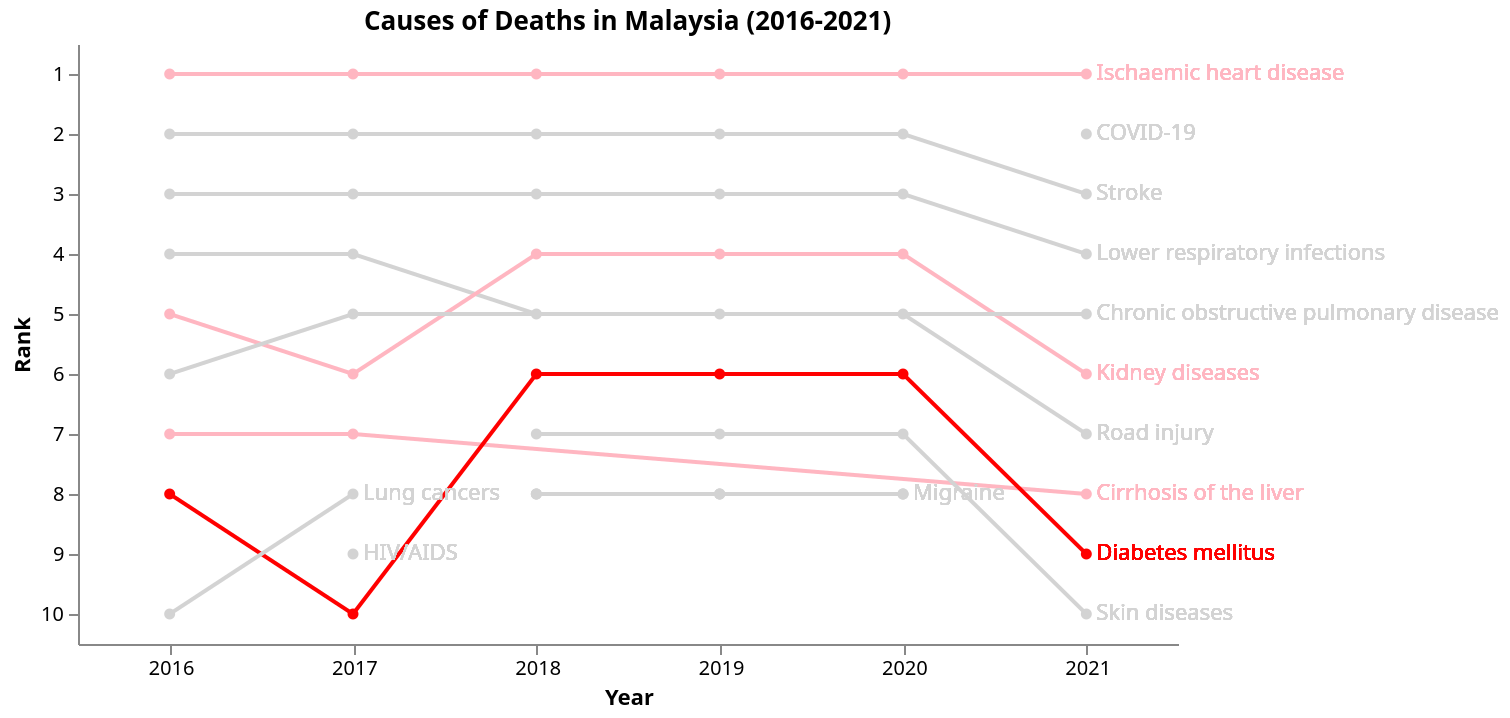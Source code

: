 {
  "$schema": "https://vega.github.io/schema/vega/v5.json",
  "background": "white",
  "padding": 5,
  "width": 550,
  "height": 300,
  "title": {"text": "Causes of Deaths in Malaysia (2016-2021)", "frame": "group"},
  "style": "None",
  "data": [
    {
      "name": "data",
      "values": [
        {"year": 2016, "cause": "Ischaemic heart disease", "rate": 106.97},
        {"year": 2016, "cause": "Stroke", "rate": 66.81},
        {"year": 2016, "cause": "Lower respiratory infections", "rate": 59.92},
        {"year": 2016, "cause": "Road injury", "rate": 23.1},
        {"year": 2016, "cause": "Kidney diseases", "rate": 21},
        {"year": 2016, "cause": "Chronic obstructive pulmonary disease", "rate": 17.35},
        {"year": 2016, "cause": "Cirrhosis of the liver", "rate": 14.29},
        {"year": 2016, "cause": "Diabetes mellitus", "rate": 14.05},
        {"year": 2016, "cause": "Alzheimer disease and other dementias", "rate": 12.72},
        {"year": 2016, "cause": "Lung cancers", "rate": 11.9},
        {"year": 2017, "cause": "Ischaemic heart disease", "rate": 123.76},
        {"year": 2017, "cause": "Stroke", "rate": 61.72},
        {"year": 2017, "cause": "Lower respiratory infections", "rate": 60.16},
        {"year": 2017, "cause": "Road injury", "rate": 33.95},
        {"year": 2017, "cause": "Chronic obstructive pulmonary disease", "rate": 22.22},
        {"year": 2017, "cause": "Kidney diseases", "rate": 19.65},
        {"year": 2017, "cause": "Cirrhosis of the liver", "rate": 19.3},
        {"year": 2017, "cause": "Lung cancers", "rate": 17.98},
        {"year": 2017, "cause": "HIV/AIDS", "rate": 13.12},
        {"year": 2017, "cause": "Diabetes mellitus", "rate": 12.18},
        {"year": 2018, "cause": "Ischaemic heart disease", "rate": 111.61},
        {"year": 2018, "cause": "Stroke", "rate": 69.1},
        {"year": 2018, "cause": "Lower respiratory infections", "rate": 60.81},
        {"year": 2018, "cause": "Road injury", "rate": 19.65},
        {"year": 2018, "cause": "Diabetes mellitus", "rate": 15.09},
        {"year": 2018, "cause": "Back and neck pain", "rate": 0},
        {"year": 2018, "cause": "Kidney diseases", "rate": 22.22},
        {"year": 2018, "cause": "Skin diseases", "rate": 6.12},
        {"year": 2018, "cause": "Depressive disorders", "rate": 0},
        {"year": 2018, "cause": "Migraine", "rate": 0},
        {"year": 2019, "cause": "Ischaemic heart disease", "rate": 112.34},
        {"year": 2019, "cause": "Stroke", "rate": 69.54},
        {"year": 2019, "cause": "Lower respiratory infections", "rate": 60.83},
        {"year": 2019, "cause": "Road injury", "rate": 19.05},
        {"year": 2019, "cause": "Diabetes mellitus", "rate": 15.49},
        {"year": 2019, "cause": "Back and neck pain", "rate": 0},
        {"year": 2019, "cause": "Kidney diseases", "rate": 22.78},
        {"year": 2019, "cause": "Skin diseases", "rate": 6.2},
        {"year": 2019, "cause": "Depressive disorders", "rate": 0},
        {"year": 2019, "cause": "Migraine", "rate": 0},
        {"year": 2020, "cause": "Ischaemic heart disease", "rate": 96.92},
        {"year": 2020, "cause": "Stroke", "rate": 59.75},
        {"year": 2020, "cause": "Lower respiratory infections", "rate": 48.91},
        {"year": 2020, "cause": "Road injury", "rate": 14.07},
        {"year": 2020, "cause": "Diabetes mellitus", "rate": 13.52},
        {"year": 2020, "cause": "Back and neck pain", "rate": 0},
        {"year": 2020, "cause": "Kidney diseases", "rate": 19.66},
        {"year": 2020, "cause": "Skin diseases", "rate": 5.34},
        {"year": 2020, "cause": "Depressive disorders", "rate": 0},
        {"year": 2020, "cause": "Migraine", "rate": 0},
        {"year": 2021, "cause": "Ischaemic heart disease", "rate": 137.62},
        {"year": 2021, "cause": "COVID-19", "rate": 98.66},
        {"year": 2021, "cause": "Stroke", "rate": 69.08},
        {"year": 2021, "cause": "Lower respiratory infections", "rate": 57.22},
        {"year": 2021, "cause": "Road injury", "rate": 21.93},
        {"year": 2021, "cause": "Diabetes mellitus", "rate": 14.49},
        {"year": 2021, "cause": "Kidney diseases", "rate": 22.7},
        {"year": 2021, "cause": "Cirrhosis of the liver", "rate": 21.84},
        {"year": 2021, "cause": "Skin diseases", "rate": 5.04},
        {"year": 2021, "cause": "Chronic obstructive pulmonary disease", "rate": 25.64}
      ]
    },
    {
      "name": "data_0",
      "source": "data",
      "transform": [
        {
          "type": "window",
          "params": [null],
          "as": ["rank"],
          "ops": ["rank"],
          "fields": [""],
          "sort": {"field": ["rate"], "order": ["descending"]},
          "groupby": ["year"]
        }
      ]
    },
    {
      "name": "last_year_data",
      "source": "data_0",
      "transform": [
        {
          "type": "filter",
          "expr": "datum.year == 2021 || (datum.year == 2017 && (datum.cause == 'HIV/AIDS' || datum.cause == 'Lung cancers')) || (datum.year == 2020 && datum.cause == 'Migraine')"
        }
      ]
    }
  ],
  "marks": [
    {
      "name": "layer_0_pathgroup",
      "type": "group",
      "from": {
        "facet": {
          "name": "faceted_path_layer_0_main",
          "data": "data_0",
          "groupby": ["cause"]
        }
      },
      "encode": {
        "update": {
          "width": {"field": {"group": "width"}},
          "height": {"field": {"group": "height"}}
        }
      },
      "marks": [
        {
          "name": "layer_0_marks",
          "type": "line",
          "style": ["line"],
          "sort": {"field": "datum[\"year\"]"},
          "from": {"data": "faceted_path_layer_0_main"},
          "encode": {
            "update": {
              "stroke": {
                "scale": "color",
                "field": "cause",
                "value": {
                  "signal": "datum.cause === 'Ischaemic heart disease' || datum.cause === 'Kidney diseases' || datum.cause === 'Cirrhosis of the liver' ? '#FFB6C1' : (datum.cause === 'Diabetes mellitus' ? '#FF0000' : '#D3D3D3')"
                }
              },
              "description": {
                "signal": "\"year: \" + datum[\"year\"] + \"; rank: \" + datum[\"rank\"] + \"; cause: \" + datum[\"cause\"]"
              },
              "x": {"scale": "x", "field": "year"},
              "y": {"scale": "y", "field": "rank"}
            }
          }
        },
        {
          "name": "layer_0_text",
          "type": "text",
          "from": {"data": "last_year_data"},
          "encode": {
            "update": {
              "text": {"field": "cause"},
              "x": {"scale": "x", "field": "year", "offset": 5},
              "y": {"scale": "y", "field": "rank"},
              "align": {"value": "left"},
              "baseline": {"value": "middle"},
              "fill": {
                "scale": "color",
                "field": "cause",
                "value": {
                  "signal": "datum.cause === 'Ischaemic heart disease' || datum.cause === 'Kidney diseases' || datum.cause === 'Cirrhosis of the liver' ? '#FFB6C1' : (datum.cause === 'Diabetes mellitus' ? '#FF0000' : '#D3D3D3')"
                }
              }
            }
          }
        }
      ]
    },
    {
      "name": "layer_1_marks",
      "type": "symbol",
      "style": ["point"],
      "from": {"data": "data_0"},
      "encode": {
        "update": {
          "opacity": {"value": 1},
          "fill": {
            "scale": "color",
            "field": "cause",
            "value": {
              "signal": "datum.cause === 'Ischaemic heart disease' || datum.cause === 'Kidney diseases' || datum.cause === 'Cirrhosis of the liver' ? '#FFB6C1' : (datum.cause === 'Diabetes mellitus' ? '#FF0000' : '#D3D3D3')"
            }
          },
          "ariaRoleDescription": {"value": "point"},
          "description": {
            "signal": "\"year: \" + datum[\"year\"] + \"; rank: \" + datum[\"rank\"] + \"; cause: \" + datum[\"cause\"]"
          },
          "x": {"scale": "x", "field": "year"},
          "y": {"scale": "y", "field": "rank"}
        }
      }
    }
  ],
  "scales": [
    {
      "name": "x",
      "type": "point",
      "domain": {"data": "data_0", "field": "year", "sort": true},
      "range": [0, {"signal": "width"}],
      "padding": 0.5
    },
    {
      "name": "y",
      "type": "point",
      "domain": {"data": "data_0", "field": "rank", "sort": true},
      "range": [0, {"signal": "height"}],
      "padding": 0.5
    },
    {
      "name": "color",
      "type": "ordinal",
      "domain": [
        "Ischaemic heart disease", 
        "Kidney diseases", 
        "Cirrhosis of the liver", 
        "Diabetes mellitus",
        "Stroke",
        "Lower respiratory infections",
        "Road injury",
        "Back and neck pain",
        "Skin diseases",
        "Depressive disorders",
        "Migraine",
        "COVID-19",
        "Chronic obstructive pulmonary disease",
        "Lung cancers",
        "HIV/AIDS"
      ],
      "range": [
        "#FFB6C1", 
        "#FFB6C1", 
        "#FFB6C1", 
        "#FF0000",
        "#D3D3D3",
        "#D3D3D3",
        "#D3D3D3",
        "#D3D3D3",
        "#D3D3D3",
        "#D3D3D3",
        "#D3D3D3",
        "#D3D3D3",
        "#D3D3D3",
        "#D3D3D3",
        "#D3D3D3"
      ]
    }
  ],
  "axes": [
    {
      "scale": "x",
      "orient": "bottom",
      "grid": false,
      "title": "Year",
      "labelOverlap": true,
      "zindex": 0
    },
    {
      "scale": "y",
      "orient": "left",
      "grid": false,
      "title": "Rank",
      "zindex": 0
    }
  ]
}